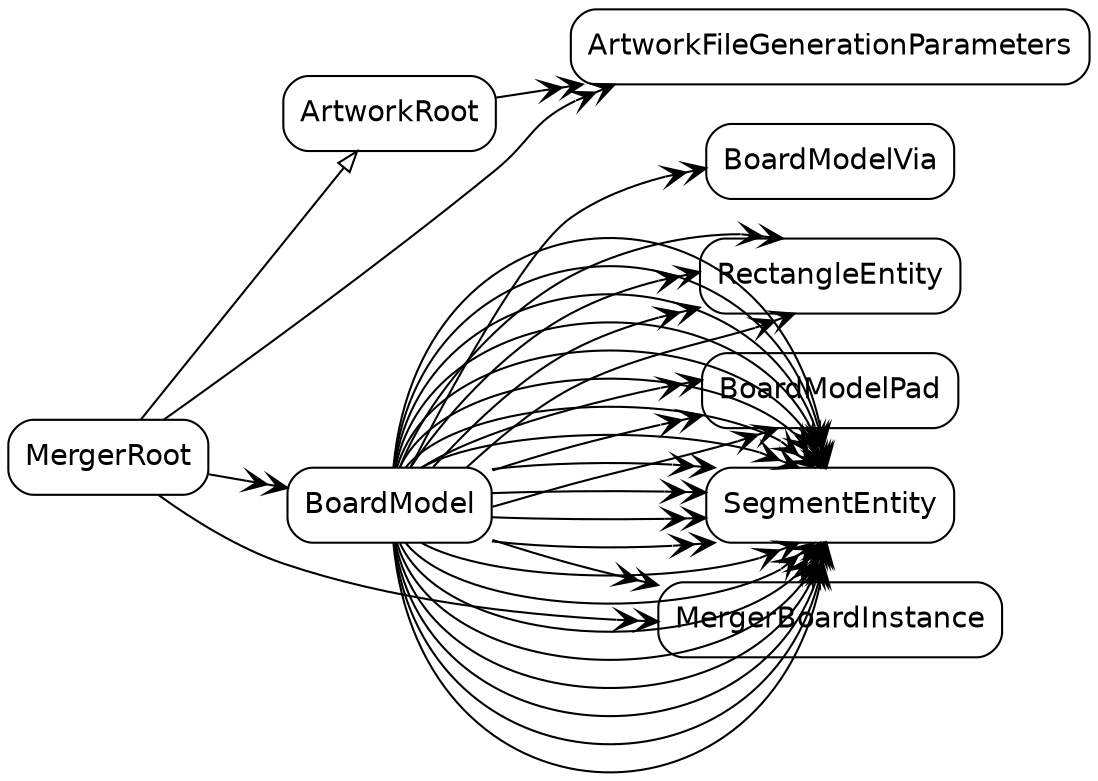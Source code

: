 digraph G {
  rankdir=LR ;
  node [shape=record fontname=helvetica style=rounded] ;
  MergerRoot ;
  ArtworkRoot ;
  ArtworkFileGenerationParameters ;
  BoardModel ;
  BoardModelVia ;
  RectangleEntity ;
  BoardModelPad ;
  SegmentEntity ;
  MergerBoardInstance ;
  MergerRoot -> MergerBoardInstance [dir=both arrowtail=none arrowhead=veevee] ;
  MergerRoot -> BoardModel [dir=both arrowtail=none arrowhead=veevee] ;
  MergerRoot -> ArtworkFileGenerationParameters [dir=both arrowtail=none arrowhead=veevee] ;
  MergerRoot -> ArtworkRoot [dir=both arrowtail=none arrowhead=onormal] ;
  ArtworkRoot -> ArtworkFileGenerationParameters [dir=both arrowtail=none arrowhead=veevee] ;
  BoardModel -> SegmentEntity [dir=both arrowtail=none arrowhead=veevee] ;
  BoardModel -> SegmentEntity [dir=both arrowtail=none arrowhead=veevee] ;
  BoardModel -> SegmentEntity [dir=both arrowtail=none arrowhead=veevee] ;
  BoardModel -> SegmentEntity [dir=both arrowtail=none arrowhead=veevee] ;
  BoardModel -> SegmentEntity [dir=both arrowtail=none arrowhead=veevee] ;
  BoardModel -> SegmentEntity [dir=both arrowtail=none arrowhead=veevee] ;
  BoardModel -> BoardModelPad [dir=both arrowtail=none arrowhead=veevee] ;
  BoardModel -> SegmentEntity [dir=both arrowtail=none arrowhead=veevee] ;
  BoardModel -> SegmentEntity [dir=both arrowtail=none arrowhead=veevee] ;
  BoardModel -> SegmentEntity [dir=both arrowtail=none arrowhead=veevee] ;
  BoardModel -> SegmentEntity [dir=both arrowtail=none arrowhead=veevee] ;
  BoardModel -> SegmentEntity [dir=both arrowtail=none arrowhead=veevee] ;
  BoardModel -> SegmentEntity [dir=both arrowtail=none arrowhead=veevee] ;
  BoardModel -> SegmentEntity [dir=both arrowtail=none arrowhead=veevee] ;
  BoardModel -> SegmentEntity [dir=both arrowtail=none arrowhead=veevee] ;
  BoardModel -> BoardModelPad [dir=both arrowtail=none arrowhead=veevee] ;
  BoardModel -> SegmentEntity [dir=both arrowtail=none arrowhead=veevee] ;
  BoardModel -> SegmentEntity [dir=both arrowtail=none arrowhead=veevee] ;
  BoardModel -> SegmentEntity [dir=both arrowtail=none arrowhead=veevee] ;
  BoardModel -> SegmentEntity [dir=both arrowtail=none arrowhead=veevee] ;
  BoardModel -> SegmentEntity [dir=both arrowtail=none arrowhead=veevee] ;
  BoardModel -> SegmentEntity [dir=both arrowtail=none arrowhead=veevee] ;
  BoardModel -> RectangleEntity [dir=both arrowtail=none arrowhead=veevee] ;
  BoardModel -> RectangleEntity [dir=both arrowtail=none arrowhead=veevee] ;
  BoardModel -> RectangleEntity [dir=both arrowtail=none arrowhead=veevee] ;
  BoardModel -> RectangleEntity [dir=both arrowtail=none arrowhead=veevee] ;
  BoardModel -> MergerBoardInstance [dir=both arrowtail=none arrowhead=veevee] ;
  BoardModel -> BoardModelPad [dir=both arrowtail=none arrowhead=veevee] ;
  BoardModel -> BoardModelVia [dir=both arrowtail=none arrowhead=veevee] ;
}
